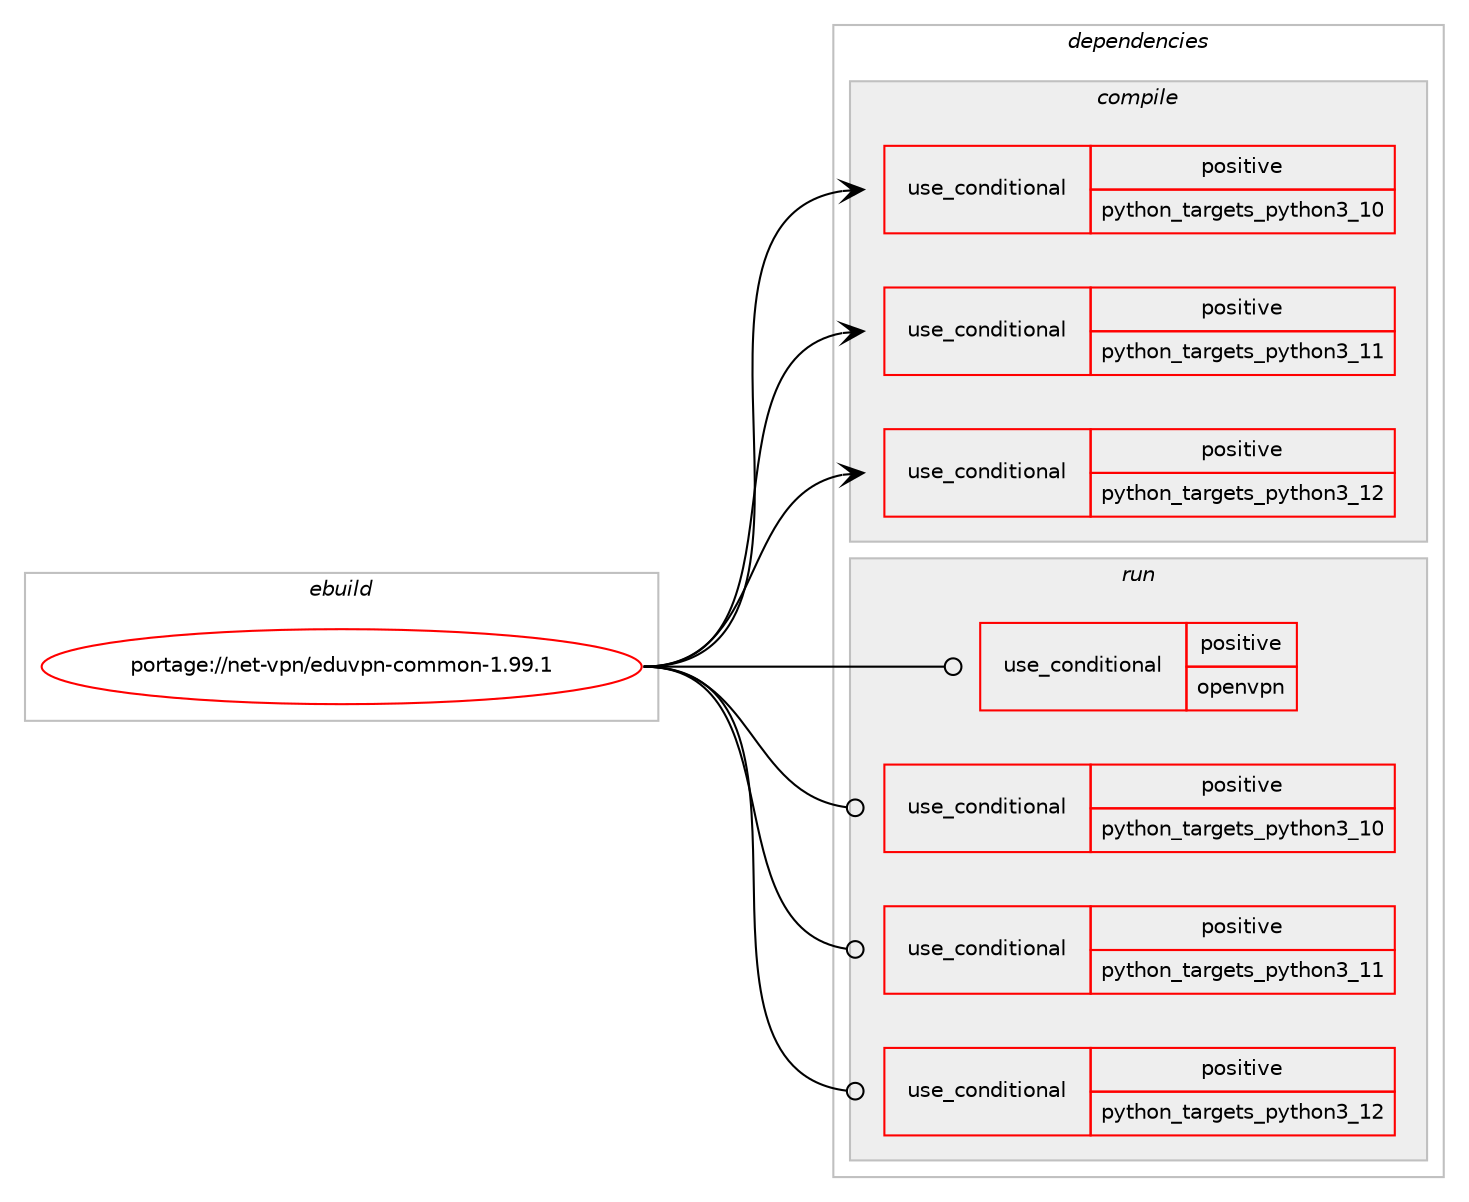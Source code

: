 digraph prolog {

# *************
# Graph options
# *************

newrank=true;
concentrate=true;
compound=true;
graph [rankdir=LR,fontname=Helvetica,fontsize=10,ranksep=1.5];#, ranksep=2.5, nodesep=0.2];
edge  [arrowhead=vee];
node  [fontname=Helvetica,fontsize=10];

# **********
# The ebuild
# **********

subgraph cluster_leftcol {
color=gray;
rank=same;
label=<<i>ebuild</i>>;
id [label="portage://net-vpn/eduvpn-common-1.99.1", color=red, width=4, href="../net-vpn/eduvpn-common-1.99.1.svg"];
}

# ****************
# The dependencies
# ****************

subgraph cluster_midcol {
color=gray;
label=<<i>dependencies</i>>;
subgraph cluster_compile {
fillcolor="#eeeeee";
style=filled;
label=<<i>compile</i>>;
subgraph cond99464 {
dependency195050 [label=<<TABLE BORDER="0" CELLBORDER="1" CELLSPACING="0" CELLPADDING="4"><TR><TD ROWSPAN="3" CELLPADDING="10">use_conditional</TD></TR><TR><TD>positive</TD></TR><TR><TD>python_targets_python3_10</TD></TR></TABLE>>, shape=none, color=red];
# *** BEGIN UNKNOWN DEPENDENCY TYPE (TODO) ***
# dependency195050 -> package_dependency(portage://net-vpn/eduvpn-common-1.99.1,install,no,dev-lang,python,none,[,,],[slot(3.10)],[])
# *** END UNKNOWN DEPENDENCY TYPE (TODO) ***

}
id:e -> dependency195050:w [weight=20,style="solid",arrowhead="vee"];
subgraph cond99465 {
dependency195051 [label=<<TABLE BORDER="0" CELLBORDER="1" CELLSPACING="0" CELLPADDING="4"><TR><TD ROWSPAN="3" CELLPADDING="10">use_conditional</TD></TR><TR><TD>positive</TD></TR><TR><TD>python_targets_python3_11</TD></TR></TABLE>>, shape=none, color=red];
# *** BEGIN UNKNOWN DEPENDENCY TYPE (TODO) ***
# dependency195051 -> package_dependency(portage://net-vpn/eduvpn-common-1.99.1,install,no,dev-lang,python,none,[,,],[slot(3.11)],[])
# *** END UNKNOWN DEPENDENCY TYPE (TODO) ***

}
id:e -> dependency195051:w [weight=20,style="solid",arrowhead="vee"];
subgraph cond99466 {
dependency195052 [label=<<TABLE BORDER="0" CELLBORDER="1" CELLSPACING="0" CELLPADDING="4"><TR><TD ROWSPAN="3" CELLPADDING="10">use_conditional</TD></TR><TR><TD>positive</TD></TR><TR><TD>python_targets_python3_12</TD></TR></TABLE>>, shape=none, color=red];
# *** BEGIN UNKNOWN DEPENDENCY TYPE (TODO) ***
# dependency195052 -> package_dependency(portage://net-vpn/eduvpn-common-1.99.1,install,no,dev-lang,python,none,[,,],[slot(3.12)],[])
# *** END UNKNOWN DEPENDENCY TYPE (TODO) ***

}
id:e -> dependency195052:w [weight=20,style="solid",arrowhead="vee"];
}
subgraph cluster_compileandrun {
fillcolor="#eeeeee";
style=filled;
label=<<i>compile and run</i>>;
}
subgraph cluster_run {
fillcolor="#eeeeee";
style=filled;
label=<<i>run</i>>;
subgraph cond99467 {
dependency195053 [label=<<TABLE BORDER="0" CELLBORDER="1" CELLSPACING="0" CELLPADDING="4"><TR><TD ROWSPAN="3" CELLPADDING="10">use_conditional</TD></TR><TR><TD>positive</TD></TR><TR><TD>openvpn</TD></TR></TABLE>>, shape=none, color=red];
# *** BEGIN UNKNOWN DEPENDENCY TYPE (TODO) ***
# dependency195053 -> package_dependency(portage://net-vpn/eduvpn-common-1.99.1,run,no,net-vpn,openvpn,none,[,,],[],[])
# *** END UNKNOWN DEPENDENCY TYPE (TODO) ***

}
id:e -> dependency195053:w [weight=20,style="solid",arrowhead="odot"];
subgraph cond99468 {
dependency195054 [label=<<TABLE BORDER="0" CELLBORDER="1" CELLSPACING="0" CELLPADDING="4"><TR><TD ROWSPAN="3" CELLPADDING="10">use_conditional</TD></TR><TR><TD>positive</TD></TR><TR><TD>python_targets_python3_10</TD></TR></TABLE>>, shape=none, color=red];
# *** BEGIN UNKNOWN DEPENDENCY TYPE (TODO) ***
# dependency195054 -> package_dependency(portage://net-vpn/eduvpn-common-1.99.1,run,no,dev-lang,python,none,[,,],[slot(3.10)],[])
# *** END UNKNOWN DEPENDENCY TYPE (TODO) ***

}
id:e -> dependency195054:w [weight=20,style="solid",arrowhead="odot"];
subgraph cond99469 {
dependency195055 [label=<<TABLE BORDER="0" CELLBORDER="1" CELLSPACING="0" CELLPADDING="4"><TR><TD ROWSPAN="3" CELLPADDING="10">use_conditional</TD></TR><TR><TD>positive</TD></TR><TR><TD>python_targets_python3_11</TD></TR></TABLE>>, shape=none, color=red];
# *** BEGIN UNKNOWN DEPENDENCY TYPE (TODO) ***
# dependency195055 -> package_dependency(portage://net-vpn/eduvpn-common-1.99.1,run,no,dev-lang,python,none,[,,],[slot(3.11)],[])
# *** END UNKNOWN DEPENDENCY TYPE (TODO) ***

}
id:e -> dependency195055:w [weight=20,style="solid",arrowhead="odot"];
subgraph cond99470 {
dependency195056 [label=<<TABLE BORDER="0" CELLBORDER="1" CELLSPACING="0" CELLPADDING="4"><TR><TD ROWSPAN="3" CELLPADDING="10">use_conditional</TD></TR><TR><TD>positive</TD></TR><TR><TD>python_targets_python3_12</TD></TR></TABLE>>, shape=none, color=red];
# *** BEGIN UNKNOWN DEPENDENCY TYPE (TODO) ***
# dependency195056 -> package_dependency(portage://net-vpn/eduvpn-common-1.99.1,run,no,dev-lang,python,none,[,,],[slot(3.12)],[])
# *** END UNKNOWN DEPENDENCY TYPE (TODO) ***

}
id:e -> dependency195056:w [weight=20,style="solid",arrowhead="odot"];
}
}

# **************
# The candidates
# **************

subgraph cluster_choices {
rank=same;
color=gray;
label=<<i>candidates</i>>;

}

}
